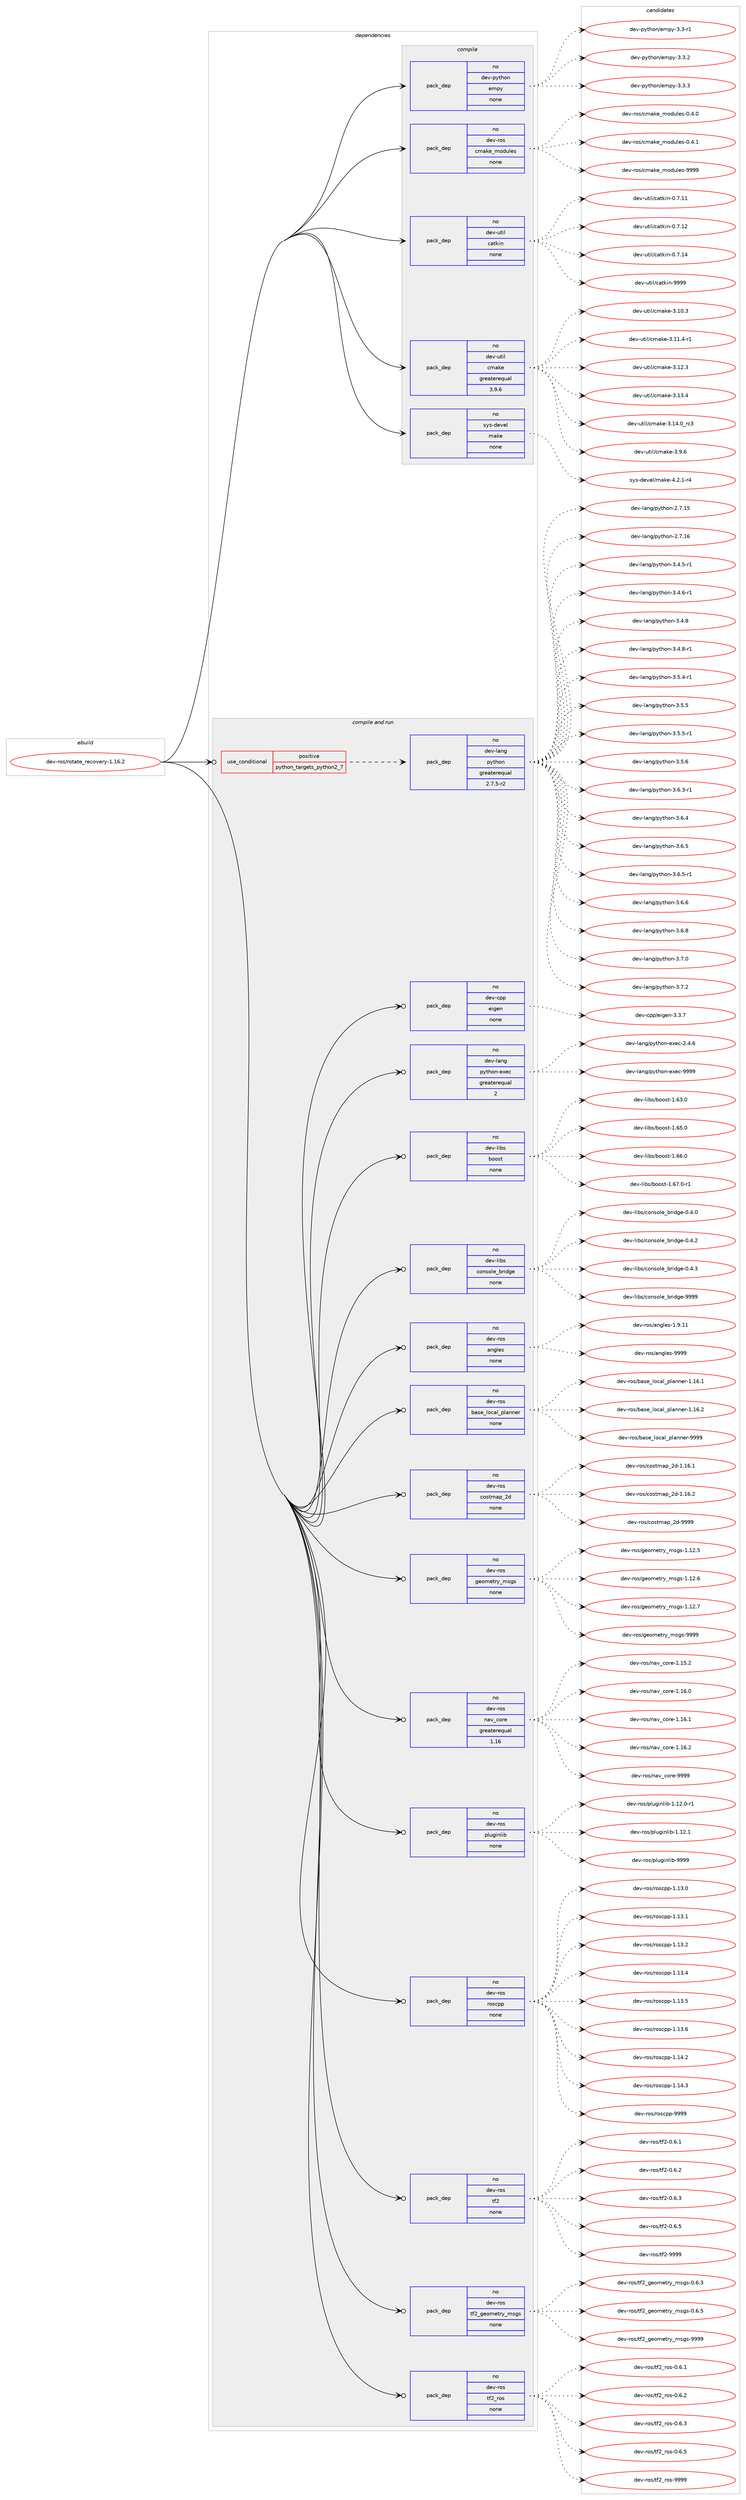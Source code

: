 digraph prolog {

# *************
# Graph options
# *************

newrank=true;
concentrate=true;
compound=true;
graph [rankdir=LR,fontname=Helvetica,fontsize=10,ranksep=1.5];#, ranksep=2.5, nodesep=0.2];
edge  [arrowhead=vee];
node  [fontname=Helvetica,fontsize=10];

# **********
# The ebuild
# **********

subgraph cluster_leftcol {
color=gray;
rank=same;
label=<<i>ebuild</i>>;
id [label="dev-ros/rotate_recovery-1.16.2", color=red, width=4, href="../dev-ros/rotate_recovery-1.16.2.svg"];
}

# ****************
# The dependencies
# ****************

subgraph cluster_midcol {
color=gray;
label=<<i>dependencies</i>>;
subgraph cluster_compile {
fillcolor="#eeeeee";
style=filled;
label=<<i>compile</i>>;
subgraph pack1055042 {
dependency1468896 [label=<<TABLE BORDER="0" CELLBORDER="1" CELLSPACING="0" CELLPADDING="4" WIDTH="220"><TR><TD ROWSPAN="6" CELLPADDING="30">pack_dep</TD></TR><TR><TD WIDTH="110">no</TD></TR><TR><TD>dev-python</TD></TR><TR><TD>empy</TD></TR><TR><TD>none</TD></TR><TR><TD></TD></TR></TABLE>>, shape=none, color=blue];
}
id:e -> dependency1468896:w [weight=20,style="solid",arrowhead="vee"];
subgraph pack1055043 {
dependency1468897 [label=<<TABLE BORDER="0" CELLBORDER="1" CELLSPACING="0" CELLPADDING="4" WIDTH="220"><TR><TD ROWSPAN="6" CELLPADDING="30">pack_dep</TD></TR><TR><TD WIDTH="110">no</TD></TR><TR><TD>dev-ros</TD></TR><TR><TD>cmake_modules</TD></TR><TR><TD>none</TD></TR><TR><TD></TD></TR></TABLE>>, shape=none, color=blue];
}
id:e -> dependency1468897:w [weight=20,style="solid",arrowhead="vee"];
subgraph pack1055044 {
dependency1468898 [label=<<TABLE BORDER="0" CELLBORDER="1" CELLSPACING="0" CELLPADDING="4" WIDTH="220"><TR><TD ROWSPAN="6" CELLPADDING="30">pack_dep</TD></TR><TR><TD WIDTH="110">no</TD></TR><TR><TD>dev-util</TD></TR><TR><TD>catkin</TD></TR><TR><TD>none</TD></TR><TR><TD></TD></TR></TABLE>>, shape=none, color=blue];
}
id:e -> dependency1468898:w [weight=20,style="solid",arrowhead="vee"];
subgraph pack1055045 {
dependency1468899 [label=<<TABLE BORDER="0" CELLBORDER="1" CELLSPACING="0" CELLPADDING="4" WIDTH="220"><TR><TD ROWSPAN="6" CELLPADDING="30">pack_dep</TD></TR><TR><TD WIDTH="110">no</TD></TR><TR><TD>dev-util</TD></TR><TR><TD>cmake</TD></TR><TR><TD>greaterequal</TD></TR><TR><TD>3.9.6</TD></TR></TABLE>>, shape=none, color=blue];
}
id:e -> dependency1468899:w [weight=20,style="solid",arrowhead="vee"];
subgraph pack1055046 {
dependency1468900 [label=<<TABLE BORDER="0" CELLBORDER="1" CELLSPACING="0" CELLPADDING="4" WIDTH="220"><TR><TD ROWSPAN="6" CELLPADDING="30">pack_dep</TD></TR><TR><TD WIDTH="110">no</TD></TR><TR><TD>sys-devel</TD></TR><TR><TD>make</TD></TR><TR><TD>none</TD></TR><TR><TD></TD></TR></TABLE>>, shape=none, color=blue];
}
id:e -> dependency1468900:w [weight=20,style="solid",arrowhead="vee"];
}
subgraph cluster_compileandrun {
fillcolor="#eeeeee";
style=filled;
label=<<i>compile and run</i>>;
subgraph cond390464 {
dependency1468901 [label=<<TABLE BORDER="0" CELLBORDER="1" CELLSPACING="0" CELLPADDING="4"><TR><TD ROWSPAN="3" CELLPADDING="10">use_conditional</TD></TR><TR><TD>positive</TD></TR><TR><TD>python_targets_python2_7</TD></TR></TABLE>>, shape=none, color=red];
subgraph pack1055047 {
dependency1468902 [label=<<TABLE BORDER="0" CELLBORDER="1" CELLSPACING="0" CELLPADDING="4" WIDTH="220"><TR><TD ROWSPAN="6" CELLPADDING="30">pack_dep</TD></TR><TR><TD WIDTH="110">no</TD></TR><TR><TD>dev-lang</TD></TR><TR><TD>python</TD></TR><TR><TD>greaterequal</TD></TR><TR><TD>2.7.5-r2</TD></TR></TABLE>>, shape=none, color=blue];
}
dependency1468901:e -> dependency1468902:w [weight=20,style="dashed",arrowhead="vee"];
}
id:e -> dependency1468901:w [weight=20,style="solid",arrowhead="odotvee"];
subgraph pack1055048 {
dependency1468903 [label=<<TABLE BORDER="0" CELLBORDER="1" CELLSPACING="0" CELLPADDING="4" WIDTH="220"><TR><TD ROWSPAN="6" CELLPADDING="30">pack_dep</TD></TR><TR><TD WIDTH="110">no</TD></TR><TR><TD>dev-cpp</TD></TR><TR><TD>eigen</TD></TR><TR><TD>none</TD></TR><TR><TD></TD></TR></TABLE>>, shape=none, color=blue];
}
id:e -> dependency1468903:w [weight=20,style="solid",arrowhead="odotvee"];
subgraph pack1055049 {
dependency1468904 [label=<<TABLE BORDER="0" CELLBORDER="1" CELLSPACING="0" CELLPADDING="4" WIDTH="220"><TR><TD ROWSPAN="6" CELLPADDING="30">pack_dep</TD></TR><TR><TD WIDTH="110">no</TD></TR><TR><TD>dev-lang</TD></TR><TR><TD>python-exec</TD></TR><TR><TD>greaterequal</TD></TR><TR><TD>2</TD></TR></TABLE>>, shape=none, color=blue];
}
id:e -> dependency1468904:w [weight=20,style="solid",arrowhead="odotvee"];
subgraph pack1055050 {
dependency1468905 [label=<<TABLE BORDER="0" CELLBORDER="1" CELLSPACING="0" CELLPADDING="4" WIDTH="220"><TR><TD ROWSPAN="6" CELLPADDING="30">pack_dep</TD></TR><TR><TD WIDTH="110">no</TD></TR><TR><TD>dev-libs</TD></TR><TR><TD>boost</TD></TR><TR><TD>none</TD></TR><TR><TD></TD></TR></TABLE>>, shape=none, color=blue];
}
id:e -> dependency1468905:w [weight=20,style="solid",arrowhead="odotvee"];
subgraph pack1055051 {
dependency1468906 [label=<<TABLE BORDER="0" CELLBORDER="1" CELLSPACING="0" CELLPADDING="4" WIDTH="220"><TR><TD ROWSPAN="6" CELLPADDING="30">pack_dep</TD></TR><TR><TD WIDTH="110">no</TD></TR><TR><TD>dev-libs</TD></TR><TR><TD>console_bridge</TD></TR><TR><TD>none</TD></TR><TR><TD></TD></TR></TABLE>>, shape=none, color=blue];
}
id:e -> dependency1468906:w [weight=20,style="solid",arrowhead="odotvee"];
subgraph pack1055052 {
dependency1468907 [label=<<TABLE BORDER="0" CELLBORDER="1" CELLSPACING="0" CELLPADDING="4" WIDTH="220"><TR><TD ROWSPAN="6" CELLPADDING="30">pack_dep</TD></TR><TR><TD WIDTH="110">no</TD></TR><TR><TD>dev-ros</TD></TR><TR><TD>angles</TD></TR><TR><TD>none</TD></TR><TR><TD></TD></TR></TABLE>>, shape=none, color=blue];
}
id:e -> dependency1468907:w [weight=20,style="solid",arrowhead="odotvee"];
subgraph pack1055053 {
dependency1468908 [label=<<TABLE BORDER="0" CELLBORDER="1" CELLSPACING="0" CELLPADDING="4" WIDTH="220"><TR><TD ROWSPAN="6" CELLPADDING="30">pack_dep</TD></TR><TR><TD WIDTH="110">no</TD></TR><TR><TD>dev-ros</TD></TR><TR><TD>base_local_planner</TD></TR><TR><TD>none</TD></TR><TR><TD></TD></TR></TABLE>>, shape=none, color=blue];
}
id:e -> dependency1468908:w [weight=20,style="solid",arrowhead="odotvee"];
subgraph pack1055054 {
dependency1468909 [label=<<TABLE BORDER="0" CELLBORDER="1" CELLSPACING="0" CELLPADDING="4" WIDTH="220"><TR><TD ROWSPAN="6" CELLPADDING="30">pack_dep</TD></TR><TR><TD WIDTH="110">no</TD></TR><TR><TD>dev-ros</TD></TR><TR><TD>costmap_2d</TD></TR><TR><TD>none</TD></TR><TR><TD></TD></TR></TABLE>>, shape=none, color=blue];
}
id:e -> dependency1468909:w [weight=20,style="solid",arrowhead="odotvee"];
subgraph pack1055055 {
dependency1468910 [label=<<TABLE BORDER="0" CELLBORDER="1" CELLSPACING="0" CELLPADDING="4" WIDTH="220"><TR><TD ROWSPAN="6" CELLPADDING="30">pack_dep</TD></TR><TR><TD WIDTH="110">no</TD></TR><TR><TD>dev-ros</TD></TR><TR><TD>geometry_msgs</TD></TR><TR><TD>none</TD></TR><TR><TD></TD></TR></TABLE>>, shape=none, color=blue];
}
id:e -> dependency1468910:w [weight=20,style="solid",arrowhead="odotvee"];
subgraph pack1055056 {
dependency1468911 [label=<<TABLE BORDER="0" CELLBORDER="1" CELLSPACING="0" CELLPADDING="4" WIDTH="220"><TR><TD ROWSPAN="6" CELLPADDING="30">pack_dep</TD></TR><TR><TD WIDTH="110">no</TD></TR><TR><TD>dev-ros</TD></TR><TR><TD>nav_core</TD></TR><TR><TD>greaterequal</TD></TR><TR><TD>1.16</TD></TR></TABLE>>, shape=none, color=blue];
}
id:e -> dependency1468911:w [weight=20,style="solid",arrowhead="odotvee"];
subgraph pack1055057 {
dependency1468912 [label=<<TABLE BORDER="0" CELLBORDER="1" CELLSPACING="0" CELLPADDING="4" WIDTH="220"><TR><TD ROWSPAN="6" CELLPADDING="30">pack_dep</TD></TR><TR><TD WIDTH="110">no</TD></TR><TR><TD>dev-ros</TD></TR><TR><TD>pluginlib</TD></TR><TR><TD>none</TD></TR><TR><TD></TD></TR></TABLE>>, shape=none, color=blue];
}
id:e -> dependency1468912:w [weight=20,style="solid",arrowhead="odotvee"];
subgraph pack1055058 {
dependency1468913 [label=<<TABLE BORDER="0" CELLBORDER="1" CELLSPACING="0" CELLPADDING="4" WIDTH="220"><TR><TD ROWSPAN="6" CELLPADDING="30">pack_dep</TD></TR><TR><TD WIDTH="110">no</TD></TR><TR><TD>dev-ros</TD></TR><TR><TD>roscpp</TD></TR><TR><TD>none</TD></TR><TR><TD></TD></TR></TABLE>>, shape=none, color=blue];
}
id:e -> dependency1468913:w [weight=20,style="solid",arrowhead="odotvee"];
subgraph pack1055059 {
dependency1468914 [label=<<TABLE BORDER="0" CELLBORDER="1" CELLSPACING="0" CELLPADDING="4" WIDTH="220"><TR><TD ROWSPAN="6" CELLPADDING="30">pack_dep</TD></TR><TR><TD WIDTH="110">no</TD></TR><TR><TD>dev-ros</TD></TR><TR><TD>tf2</TD></TR><TR><TD>none</TD></TR><TR><TD></TD></TR></TABLE>>, shape=none, color=blue];
}
id:e -> dependency1468914:w [weight=20,style="solid",arrowhead="odotvee"];
subgraph pack1055060 {
dependency1468915 [label=<<TABLE BORDER="0" CELLBORDER="1" CELLSPACING="0" CELLPADDING="4" WIDTH="220"><TR><TD ROWSPAN="6" CELLPADDING="30">pack_dep</TD></TR><TR><TD WIDTH="110">no</TD></TR><TR><TD>dev-ros</TD></TR><TR><TD>tf2_geometry_msgs</TD></TR><TR><TD>none</TD></TR><TR><TD></TD></TR></TABLE>>, shape=none, color=blue];
}
id:e -> dependency1468915:w [weight=20,style="solid",arrowhead="odotvee"];
subgraph pack1055061 {
dependency1468916 [label=<<TABLE BORDER="0" CELLBORDER="1" CELLSPACING="0" CELLPADDING="4" WIDTH="220"><TR><TD ROWSPAN="6" CELLPADDING="30">pack_dep</TD></TR><TR><TD WIDTH="110">no</TD></TR><TR><TD>dev-ros</TD></TR><TR><TD>tf2_ros</TD></TR><TR><TD>none</TD></TR><TR><TD></TD></TR></TABLE>>, shape=none, color=blue];
}
id:e -> dependency1468916:w [weight=20,style="solid",arrowhead="odotvee"];
}
subgraph cluster_run {
fillcolor="#eeeeee";
style=filled;
label=<<i>run</i>>;
}
}

# **************
# The candidates
# **************

subgraph cluster_choices {
rank=same;
color=gray;
label=<<i>candidates</i>>;

subgraph choice1055042 {
color=black;
nodesep=1;
choice1001011184511212111610411111047101109112121455146514511449 [label="dev-python/empy-3.3-r1", color=red, width=4,href="../dev-python/empy-3.3-r1.svg"];
choice1001011184511212111610411111047101109112121455146514650 [label="dev-python/empy-3.3.2", color=red, width=4,href="../dev-python/empy-3.3.2.svg"];
choice1001011184511212111610411111047101109112121455146514651 [label="dev-python/empy-3.3.3", color=red, width=4,href="../dev-python/empy-3.3.3.svg"];
dependency1468896:e -> choice1001011184511212111610411111047101109112121455146514511449:w [style=dotted,weight="100"];
dependency1468896:e -> choice1001011184511212111610411111047101109112121455146514650:w [style=dotted,weight="100"];
dependency1468896:e -> choice1001011184511212111610411111047101109112121455146514651:w [style=dotted,weight="100"];
}
subgraph choice1055043 {
color=black;
nodesep=1;
choice1001011184511411111547991099710710195109111100117108101115454846524648 [label="dev-ros/cmake_modules-0.4.0", color=red, width=4,href="../dev-ros/cmake_modules-0.4.0.svg"];
choice1001011184511411111547991099710710195109111100117108101115454846524649 [label="dev-ros/cmake_modules-0.4.1", color=red, width=4,href="../dev-ros/cmake_modules-0.4.1.svg"];
choice10010111845114111115479910997107101951091111001171081011154557575757 [label="dev-ros/cmake_modules-9999", color=red, width=4,href="../dev-ros/cmake_modules-9999.svg"];
dependency1468897:e -> choice1001011184511411111547991099710710195109111100117108101115454846524648:w [style=dotted,weight="100"];
dependency1468897:e -> choice1001011184511411111547991099710710195109111100117108101115454846524649:w [style=dotted,weight="100"];
dependency1468897:e -> choice10010111845114111115479910997107101951091111001171081011154557575757:w [style=dotted,weight="100"];
}
subgraph choice1055044 {
color=black;
nodesep=1;
choice1001011184511711610510847999711610710511045484655464949 [label="dev-util/catkin-0.7.11", color=red, width=4,href="../dev-util/catkin-0.7.11.svg"];
choice1001011184511711610510847999711610710511045484655464950 [label="dev-util/catkin-0.7.12", color=red, width=4,href="../dev-util/catkin-0.7.12.svg"];
choice1001011184511711610510847999711610710511045484655464952 [label="dev-util/catkin-0.7.14", color=red, width=4,href="../dev-util/catkin-0.7.14.svg"];
choice100101118451171161051084799971161071051104557575757 [label="dev-util/catkin-9999", color=red, width=4,href="../dev-util/catkin-9999.svg"];
dependency1468898:e -> choice1001011184511711610510847999711610710511045484655464949:w [style=dotted,weight="100"];
dependency1468898:e -> choice1001011184511711610510847999711610710511045484655464950:w [style=dotted,weight="100"];
dependency1468898:e -> choice1001011184511711610510847999711610710511045484655464952:w [style=dotted,weight="100"];
dependency1468898:e -> choice100101118451171161051084799971161071051104557575757:w [style=dotted,weight="100"];
}
subgraph choice1055045 {
color=black;
nodesep=1;
choice1001011184511711610510847991099710710145514649484651 [label="dev-util/cmake-3.10.3", color=red, width=4,href="../dev-util/cmake-3.10.3.svg"];
choice10010111845117116105108479910997107101455146494946524511449 [label="dev-util/cmake-3.11.4-r1", color=red, width=4,href="../dev-util/cmake-3.11.4-r1.svg"];
choice1001011184511711610510847991099710710145514649504651 [label="dev-util/cmake-3.12.3", color=red, width=4,href="../dev-util/cmake-3.12.3.svg"];
choice1001011184511711610510847991099710710145514649514652 [label="dev-util/cmake-3.13.4", color=red, width=4,href="../dev-util/cmake-3.13.4.svg"];
choice1001011184511711610510847991099710710145514649524648951149951 [label="dev-util/cmake-3.14.0_rc3", color=red, width=4,href="../dev-util/cmake-3.14.0_rc3.svg"];
choice10010111845117116105108479910997107101455146574654 [label="dev-util/cmake-3.9.6", color=red, width=4,href="../dev-util/cmake-3.9.6.svg"];
dependency1468899:e -> choice1001011184511711610510847991099710710145514649484651:w [style=dotted,weight="100"];
dependency1468899:e -> choice10010111845117116105108479910997107101455146494946524511449:w [style=dotted,weight="100"];
dependency1468899:e -> choice1001011184511711610510847991099710710145514649504651:w [style=dotted,weight="100"];
dependency1468899:e -> choice1001011184511711610510847991099710710145514649514652:w [style=dotted,weight="100"];
dependency1468899:e -> choice1001011184511711610510847991099710710145514649524648951149951:w [style=dotted,weight="100"];
dependency1468899:e -> choice10010111845117116105108479910997107101455146574654:w [style=dotted,weight="100"];
}
subgraph choice1055046 {
color=black;
nodesep=1;
choice1151211154510010111810110847109971071014552465046494511452 [label="sys-devel/make-4.2.1-r4", color=red, width=4,href="../sys-devel/make-4.2.1-r4.svg"];
dependency1468900:e -> choice1151211154510010111810110847109971071014552465046494511452:w [style=dotted,weight="100"];
}
subgraph choice1055047 {
color=black;
nodesep=1;
choice10010111845108971101034711212111610411111045504655464953 [label="dev-lang/python-2.7.15", color=red, width=4,href="../dev-lang/python-2.7.15.svg"];
choice10010111845108971101034711212111610411111045504655464954 [label="dev-lang/python-2.7.16", color=red, width=4,href="../dev-lang/python-2.7.16.svg"];
choice1001011184510897110103471121211161041111104551465246534511449 [label="dev-lang/python-3.4.5-r1", color=red, width=4,href="../dev-lang/python-3.4.5-r1.svg"];
choice1001011184510897110103471121211161041111104551465246544511449 [label="dev-lang/python-3.4.6-r1", color=red, width=4,href="../dev-lang/python-3.4.6-r1.svg"];
choice100101118451089711010347112121116104111110455146524656 [label="dev-lang/python-3.4.8", color=red, width=4,href="../dev-lang/python-3.4.8.svg"];
choice1001011184510897110103471121211161041111104551465246564511449 [label="dev-lang/python-3.4.8-r1", color=red, width=4,href="../dev-lang/python-3.4.8-r1.svg"];
choice1001011184510897110103471121211161041111104551465346524511449 [label="dev-lang/python-3.5.4-r1", color=red, width=4,href="../dev-lang/python-3.5.4-r1.svg"];
choice100101118451089711010347112121116104111110455146534653 [label="dev-lang/python-3.5.5", color=red, width=4,href="../dev-lang/python-3.5.5.svg"];
choice1001011184510897110103471121211161041111104551465346534511449 [label="dev-lang/python-3.5.5-r1", color=red, width=4,href="../dev-lang/python-3.5.5-r1.svg"];
choice100101118451089711010347112121116104111110455146534654 [label="dev-lang/python-3.5.6", color=red, width=4,href="../dev-lang/python-3.5.6.svg"];
choice1001011184510897110103471121211161041111104551465446514511449 [label="dev-lang/python-3.6.3-r1", color=red, width=4,href="../dev-lang/python-3.6.3-r1.svg"];
choice100101118451089711010347112121116104111110455146544652 [label="dev-lang/python-3.6.4", color=red, width=4,href="../dev-lang/python-3.6.4.svg"];
choice100101118451089711010347112121116104111110455146544653 [label="dev-lang/python-3.6.5", color=red, width=4,href="../dev-lang/python-3.6.5.svg"];
choice1001011184510897110103471121211161041111104551465446534511449 [label="dev-lang/python-3.6.5-r1", color=red, width=4,href="../dev-lang/python-3.6.5-r1.svg"];
choice100101118451089711010347112121116104111110455146544654 [label="dev-lang/python-3.6.6", color=red, width=4,href="../dev-lang/python-3.6.6.svg"];
choice100101118451089711010347112121116104111110455146544656 [label="dev-lang/python-3.6.8", color=red, width=4,href="../dev-lang/python-3.6.8.svg"];
choice100101118451089711010347112121116104111110455146554648 [label="dev-lang/python-3.7.0", color=red, width=4,href="../dev-lang/python-3.7.0.svg"];
choice100101118451089711010347112121116104111110455146554650 [label="dev-lang/python-3.7.2", color=red, width=4,href="../dev-lang/python-3.7.2.svg"];
dependency1468902:e -> choice10010111845108971101034711212111610411111045504655464953:w [style=dotted,weight="100"];
dependency1468902:e -> choice10010111845108971101034711212111610411111045504655464954:w [style=dotted,weight="100"];
dependency1468902:e -> choice1001011184510897110103471121211161041111104551465246534511449:w [style=dotted,weight="100"];
dependency1468902:e -> choice1001011184510897110103471121211161041111104551465246544511449:w [style=dotted,weight="100"];
dependency1468902:e -> choice100101118451089711010347112121116104111110455146524656:w [style=dotted,weight="100"];
dependency1468902:e -> choice1001011184510897110103471121211161041111104551465246564511449:w [style=dotted,weight="100"];
dependency1468902:e -> choice1001011184510897110103471121211161041111104551465346524511449:w [style=dotted,weight="100"];
dependency1468902:e -> choice100101118451089711010347112121116104111110455146534653:w [style=dotted,weight="100"];
dependency1468902:e -> choice1001011184510897110103471121211161041111104551465346534511449:w [style=dotted,weight="100"];
dependency1468902:e -> choice100101118451089711010347112121116104111110455146534654:w [style=dotted,weight="100"];
dependency1468902:e -> choice1001011184510897110103471121211161041111104551465446514511449:w [style=dotted,weight="100"];
dependency1468902:e -> choice100101118451089711010347112121116104111110455146544652:w [style=dotted,weight="100"];
dependency1468902:e -> choice100101118451089711010347112121116104111110455146544653:w [style=dotted,weight="100"];
dependency1468902:e -> choice1001011184510897110103471121211161041111104551465446534511449:w [style=dotted,weight="100"];
dependency1468902:e -> choice100101118451089711010347112121116104111110455146544654:w [style=dotted,weight="100"];
dependency1468902:e -> choice100101118451089711010347112121116104111110455146544656:w [style=dotted,weight="100"];
dependency1468902:e -> choice100101118451089711010347112121116104111110455146554648:w [style=dotted,weight="100"];
dependency1468902:e -> choice100101118451089711010347112121116104111110455146554650:w [style=dotted,weight="100"];
}
subgraph choice1055048 {
color=black;
nodesep=1;
choice100101118459911211247101105103101110455146514655 [label="dev-cpp/eigen-3.3.7", color=red, width=4,href="../dev-cpp/eigen-3.3.7.svg"];
dependency1468903:e -> choice100101118459911211247101105103101110455146514655:w [style=dotted,weight="100"];
}
subgraph choice1055049 {
color=black;
nodesep=1;
choice1001011184510897110103471121211161041111104510112010199455046524654 [label="dev-lang/python-exec-2.4.6", color=red, width=4,href="../dev-lang/python-exec-2.4.6.svg"];
choice10010111845108971101034711212111610411111045101120101994557575757 [label="dev-lang/python-exec-9999", color=red, width=4,href="../dev-lang/python-exec-9999.svg"];
dependency1468904:e -> choice1001011184510897110103471121211161041111104510112010199455046524654:w [style=dotted,weight="100"];
dependency1468904:e -> choice10010111845108971101034711212111610411111045101120101994557575757:w [style=dotted,weight="100"];
}
subgraph choice1055050 {
color=black;
nodesep=1;
choice1001011184510810598115479811111111511645494654514648 [label="dev-libs/boost-1.63.0", color=red, width=4,href="../dev-libs/boost-1.63.0.svg"];
choice1001011184510810598115479811111111511645494654534648 [label="dev-libs/boost-1.65.0", color=red, width=4,href="../dev-libs/boost-1.65.0.svg"];
choice1001011184510810598115479811111111511645494654544648 [label="dev-libs/boost-1.66.0", color=red, width=4,href="../dev-libs/boost-1.66.0.svg"];
choice10010111845108105981154798111111115116454946545546484511449 [label="dev-libs/boost-1.67.0-r1", color=red, width=4,href="../dev-libs/boost-1.67.0-r1.svg"];
dependency1468905:e -> choice1001011184510810598115479811111111511645494654514648:w [style=dotted,weight="100"];
dependency1468905:e -> choice1001011184510810598115479811111111511645494654534648:w [style=dotted,weight="100"];
dependency1468905:e -> choice1001011184510810598115479811111111511645494654544648:w [style=dotted,weight="100"];
dependency1468905:e -> choice10010111845108105981154798111111115116454946545546484511449:w [style=dotted,weight="100"];
}
subgraph choice1055051 {
color=black;
nodesep=1;
choice100101118451081059811547991111101151111081019598114105100103101454846524648 [label="dev-libs/console_bridge-0.4.0", color=red, width=4,href="../dev-libs/console_bridge-0.4.0.svg"];
choice100101118451081059811547991111101151111081019598114105100103101454846524650 [label="dev-libs/console_bridge-0.4.2", color=red, width=4,href="../dev-libs/console_bridge-0.4.2.svg"];
choice100101118451081059811547991111101151111081019598114105100103101454846524651 [label="dev-libs/console_bridge-0.4.3", color=red, width=4,href="../dev-libs/console_bridge-0.4.3.svg"];
choice1001011184510810598115479911111011511110810195981141051001031014557575757 [label="dev-libs/console_bridge-9999", color=red, width=4,href="../dev-libs/console_bridge-9999.svg"];
dependency1468906:e -> choice100101118451081059811547991111101151111081019598114105100103101454846524648:w [style=dotted,weight="100"];
dependency1468906:e -> choice100101118451081059811547991111101151111081019598114105100103101454846524650:w [style=dotted,weight="100"];
dependency1468906:e -> choice100101118451081059811547991111101151111081019598114105100103101454846524651:w [style=dotted,weight="100"];
dependency1468906:e -> choice1001011184510810598115479911111011511110810195981141051001031014557575757:w [style=dotted,weight="100"];
}
subgraph choice1055052 {
color=black;
nodesep=1;
choice10010111845114111115479711010310810111545494657464949 [label="dev-ros/angles-1.9.11", color=red, width=4,href="../dev-ros/angles-1.9.11.svg"];
choice1001011184511411111547971101031081011154557575757 [label="dev-ros/angles-9999", color=red, width=4,href="../dev-ros/angles-9999.svg"];
dependency1468907:e -> choice10010111845114111115479711010310810111545494657464949:w [style=dotted,weight="100"];
dependency1468907:e -> choice1001011184511411111547971101031081011154557575757:w [style=dotted,weight="100"];
}
subgraph choice1055053 {
color=black;
nodesep=1;
choice10010111845114111115479897115101951081119997108951121089711011010111445494649544649 [label="dev-ros/base_local_planner-1.16.1", color=red, width=4,href="../dev-ros/base_local_planner-1.16.1.svg"];
choice10010111845114111115479897115101951081119997108951121089711011010111445494649544650 [label="dev-ros/base_local_planner-1.16.2", color=red, width=4,href="../dev-ros/base_local_planner-1.16.2.svg"];
choice1001011184511411111547989711510195108111999710895112108971101101011144557575757 [label="dev-ros/base_local_planner-9999", color=red, width=4,href="../dev-ros/base_local_planner-9999.svg"];
dependency1468908:e -> choice10010111845114111115479897115101951081119997108951121089711011010111445494649544649:w [style=dotted,weight="100"];
dependency1468908:e -> choice10010111845114111115479897115101951081119997108951121089711011010111445494649544650:w [style=dotted,weight="100"];
dependency1468908:e -> choice1001011184511411111547989711510195108111999710895112108971101101011144557575757:w [style=dotted,weight="100"];
}
subgraph choice1055054 {
color=black;
nodesep=1;
choice10010111845114111115479911111511610997112955010045494649544649 [label="dev-ros/costmap_2d-1.16.1", color=red, width=4,href="../dev-ros/costmap_2d-1.16.1.svg"];
choice10010111845114111115479911111511610997112955010045494649544650 [label="dev-ros/costmap_2d-1.16.2", color=red, width=4,href="../dev-ros/costmap_2d-1.16.2.svg"];
choice1001011184511411111547991111151161099711295501004557575757 [label="dev-ros/costmap_2d-9999", color=red, width=4,href="../dev-ros/costmap_2d-9999.svg"];
dependency1468909:e -> choice10010111845114111115479911111511610997112955010045494649544649:w [style=dotted,weight="100"];
dependency1468909:e -> choice10010111845114111115479911111511610997112955010045494649544650:w [style=dotted,weight="100"];
dependency1468909:e -> choice1001011184511411111547991111151161099711295501004557575757:w [style=dotted,weight="100"];
}
subgraph choice1055055 {
color=black;
nodesep=1;
choice10010111845114111115471031011111091011161141219510911510311545494649504653 [label="dev-ros/geometry_msgs-1.12.5", color=red, width=4,href="../dev-ros/geometry_msgs-1.12.5.svg"];
choice10010111845114111115471031011111091011161141219510911510311545494649504654 [label="dev-ros/geometry_msgs-1.12.6", color=red, width=4,href="../dev-ros/geometry_msgs-1.12.6.svg"];
choice10010111845114111115471031011111091011161141219510911510311545494649504655 [label="dev-ros/geometry_msgs-1.12.7", color=red, width=4,href="../dev-ros/geometry_msgs-1.12.7.svg"];
choice1001011184511411111547103101111109101116114121951091151031154557575757 [label="dev-ros/geometry_msgs-9999", color=red, width=4,href="../dev-ros/geometry_msgs-9999.svg"];
dependency1468910:e -> choice10010111845114111115471031011111091011161141219510911510311545494649504653:w [style=dotted,weight="100"];
dependency1468910:e -> choice10010111845114111115471031011111091011161141219510911510311545494649504654:w [style=dotted,weight="100"];
dependency1468910:e -> choice10010111845114111115471031011111091011161141219510911510311545494649504655:w [style=dotted,weight="100"];
dependency1468910:e -> choice1001011184511411111547103101111109101116114121951091151031154557575757:w [style=dotted,weight="100"];
}
subgraph choice1055056 {
color=black;
nodesep=1;
choice100101118451141111154711097118959911111410145494649534650 [label="dev-ros/nav_core-1.15.2", color=red, width=4,href="../dev-ros/nav_core-1.15.2.svg"];
choice100101118451141111154711097118959911111410145494649544648 [label="dev-ros/nav_core-1.16.0", color=red, width=4,href="../dev-ros/nav_core-1.16.0.svg"];
choice100101118451141111154711097118959911111410145494649544649 [label="dev-ros/nav_core-1.16.1", color=red, width=4,href="../dev-ros/nav_core-1.16.1.svg"];
choice100101118451141111154711097118959911111410145494649544650 [label="dev-ros/nav_core-1.16.2", color=red, width=4,href="../dev-ros/nav_core-1.16.2.svg"];
choice10010111845114111115471109711895991111141014557575757 [label="dev-ros/nav_core-9999", color=red, width=4,href="../dev-ros/nav_core-9999.svg"];
dependency1468911:e -> choice100101118451141111154711097118959911111410145494649534650:w [style=dotted,weight="100"];
dependency1468911:e -> choice100101118451141111154711097118959911111410145494649544648:w [style=dotted,weight="100"];
dependency1468911:e -> choice100101118451141111154711097118959911111410145494649544649:w [style=dotted,weight="100"];
dependency1468911:e -> choice100101118451141111154711097118959911111410145494649544650:w [style=dotted,weight="100"];
dependency1468911:e -> choice10010111845114111115471109711895991111141014557575757:w [style=dotted,weight="100"];
}
subgraph choice1055057 {
color=black;
nodesep=1;
choice100101118451141111154711210811710310511010810598454946495046484511449 [label="dev-ros/pluginlib-1.12.0-r1", color=red, width=4,href="../dev-ros/pluginlib-1.12.0-r1.svg"];
choice10010111845114111115471121081171031051101081059845494649504649 [label="dev-ros/pluginlib-1.12.1", color=red, width=4,href="../dev-ros/pluginlib-1.12.1.svg"];
choice1001011184511411111547112108117103105110108105984557575757 [label="dev-ros/pluginlib-9999", color=red, width=4,href="../dev-ros/pluginlib-9999.svg"];
dependency1468912:e -> choice100101118451141111154711210811710310511010810598454946495046484511449:w [style=dotted,weight="100"];
dependency1468912:e -> choice10010111845114111115471121081171031051101081059845494649504649:w [style=dotted,weight="100"];
dependency1468912:e -> choice1001011184511411111547112108117103105110108105984557575757:w [style=dotted,weight="100"];
}
subgraph choice1055058 {
color=black;
nodesep=1;
choice10010111845114111115471141111159911211245494649514648 [label="dev-ros/roscpp-1.13.0", color=red, width=4,href="../dev-ros/roscpp-1.13.0.svg"];
choice10010111845114111115471141111159911211245494649514649 [label="dev-ros/roscpp-1.13.1", color=red, width=4,href="../dev-ros/roscpp-1.13.1.svg"];
choice10010111845114111115471141111159911211245494649514650 [label="dev-ros/roscpp-1.13.2", color=red, width=4,href="../dev-ros/roscpp-1.13.2.svg"];
choice10010111845114111115471141111159911211245494649514652 [label="dev-ros/roscpp-1.13.4", color=red, width=4,href="../dev-ros/roscpp-1.13.4.svg"];
choice10010111845114111115471141111159911211245494649514653 [label="dev-ros/roscpp-1.13.5", color=red, width=4,href="../dev-ros/roscpp-1.13.5.svg"];
choice10010111845114111115471141111159911211245494649514654 [label="dev-ros/roscpp-1.13.6", color=red, width=4,href="../dev-ros/roscpp-1.13.6.svg"];
choice10010111845114111115471141111159911211245494649524650 [label="dev-ros/roscpp-1.14.2", color=red, width=4,href="../dev-ros/roscpp-1.14.2.svg"];
choice10010111845114111115471141111159911211245494649524651 [label="dev-ros/roscpp-1.14.3", color=red, width=4,href="../dev-ros/roscpp-1.14.3.svg"];
choice1001011184511411111547114111115991121124557575757 [label="dev-ros/roscpp-9999", color=red, width=4,href="../dev-ros/roscpp-9999.svg"];
dependency1468913:e -> choice10010111845114111115471141111159911211245494649514648:w [style=dotted,weight="100"];
dependency1468913:e -> choice10010111845114111115471141111159911211245494649514649:w [style=dotted,weight="100"];
dependency1468913:e -> choice10010111845114111115471141111159911211245494649514650:w [style=dotted,weight="100"];
dependency1468913:e -> choice10010111845114111115471141111159911211245494649514652:w [style=dotted,weight="100"];
dependency1468913:e -> choice10010111845114111115471141111159911211245494649514653:w [style=dotted,weight="100"];
dependency1468913:e -> choice10010111845114111115471141111159911211245494649514654:w [style=dotted,weight="100"];
dependency1468913:e -> choice10010111845114111115471141111159911211245494649524650:w [style=dotted,weight="100"];
dependency1468913:e -> choice10010111845114111115471141111159911211245494649524651:w [style=dotted,weight="100"];
dependency1468913:e -> choice1001011184511411111547114111115991121124557575757:w [style=dotted,weight="100"];
}
subgraph choice1055059 {
color=black;
nodesep=1;
choice100101118451141111154711610250454846544649 [label="dev-ros/tf2-0.6.1", color=red, width=4,href="../dev-ros/tf2-0.6.1.svg"];
choice100101118451141111154711610250454846544650 [label="dev-ros/tf2-0.6.2", color=red, width=4,href="../dev-ros/tf2-0.6.2.svg"];
choice100101118451141111154711610250454846544651 [label="dev-ros/tf2-0.6.3", color=red, width=4,href="../dev-ros/tf2-0.6.3.svg"];
choice100101118451141111154711610250454846544653 [label="dev-ros/tf2-0.6.5", color=red, width=4,href="../dev-ros/tf2-0.6.5.svg"];
choice1001011184511411111547116102504557575757 [label="dev-ros/tf2-9999", color=red, width=4,href="../dev-ros/tf2-9999.svg"];
dependency1468914:e -> choice100101118451141111154711610250454846544649:w [style=dotted,weight="100"];
dependency1468914:e -> choice100101118451141111154711610250454846544650:w [style=dotted,weight="100"];
dependency1468914:e -> choice100101118451141111154711610250454846544651:w [style=dotted,weight="100"];
dependency1468914:e -> choice100101118451141111154711610250454846544653:w [style=dotted,weight="100"];
dependency1468914:e -> choice1001011184511411111547116102504557575757:w [style=dotted,weight="100"];
}
subgraph choice1055060 {
color=black;
nodesep=1;
choice1001011184511411111547116102509510310111110910111611412195109115103115454846544651 [label="dev-ros/tf2_geometry_msgs-0.6.3", color=red, width=4,href="../dev-ros/tf2_geometry_msgs-0.6.3.svg"];
choice1001011184511411111547116102509510310111110910111611412195109115103115454846544653 [label="dev-ros/tf2_geometry_msgs-0.6.5", color=red, width=4,href="../dev-ros/tf2_geometry_msgs-0.6.5.svg"];
choice10010111845114111115471161025095103101111109101116114121951091151031154557575757 [label="dev-ros/tf2_geometry_msgs-9999", color=red, width=4,href="../dev-ros/tf2_geometry_msgs-9999.svg"];
dependency1468915:e -> choice1001011184511411111547116102509510310111110910111611412195109115103115454846544651:w [style=dotted,weight="100"];
dependency1468915:e -> choice1001011184511411111547116102509510310111110910111611412195109115103115454846544653:w [style=dotted,weight="100"];
dependency1468915:e -> choice10010111845114111115471161025095103101111109101116114121951091151031154557575757:w [style=dotted,weight="100"];
}
subgraph choice1055061 {
color=black;
nodesep=1;
choice10010111845114111115471161025095114111115454846544649 [label="dev-ros/tf2_ros-0.6.1", color=red, width=4,href="../dev-ros/tf2_ros-0.6.1.svg"];
choice10010111845114111115471161025095114111115454846544650 [label="dev-ros/tf2_ros-0.6.2", color=red, width=4,href="../dev-ros/tf2_ros-0.6.2.svg"];
choice10010111845114111115471161025095114111115454846544651 [label="dev-ros/tf2_ros-0.6.3", color=red, width=4,href="../dev-ros/tf2_ros-0.6.3.svg"];
choice10010111845114111115471161025095114111115454846544653 [label="dev-ros/tf2_ros-0.6.5", color=red, width=4,href="../dev-ros/tf2_ros-0.6.5.svg"];
choice100101118451141111154711610250951141111154557575757 [label="dev-ros/tf2_ros-9999", color=red, width=4,href="../dev-ros/tf2_ros-9999.svg"];
dependency1468916:e -> choice10010111845114111115471161025095114111115454846544649:w [style=dotted,weight="100"];
dependency1468916:e -> choice10010111845114111115471161025095114111115454846544650:w [style=dotted,weight="100"];
dependency1468916:e -> choice10010111845114111115471161025095114111115454846544651:w [style=dotted,weight="100"];
dependency1468916:e -> choice10010111845114111115471161025095114111115454846544653:w [style=dotted,weight="100"];
dependency1468916:e -> choice100101118451141111154711610250951141111154557575757:w [style=dotted,weight="100"];
}
}

}
